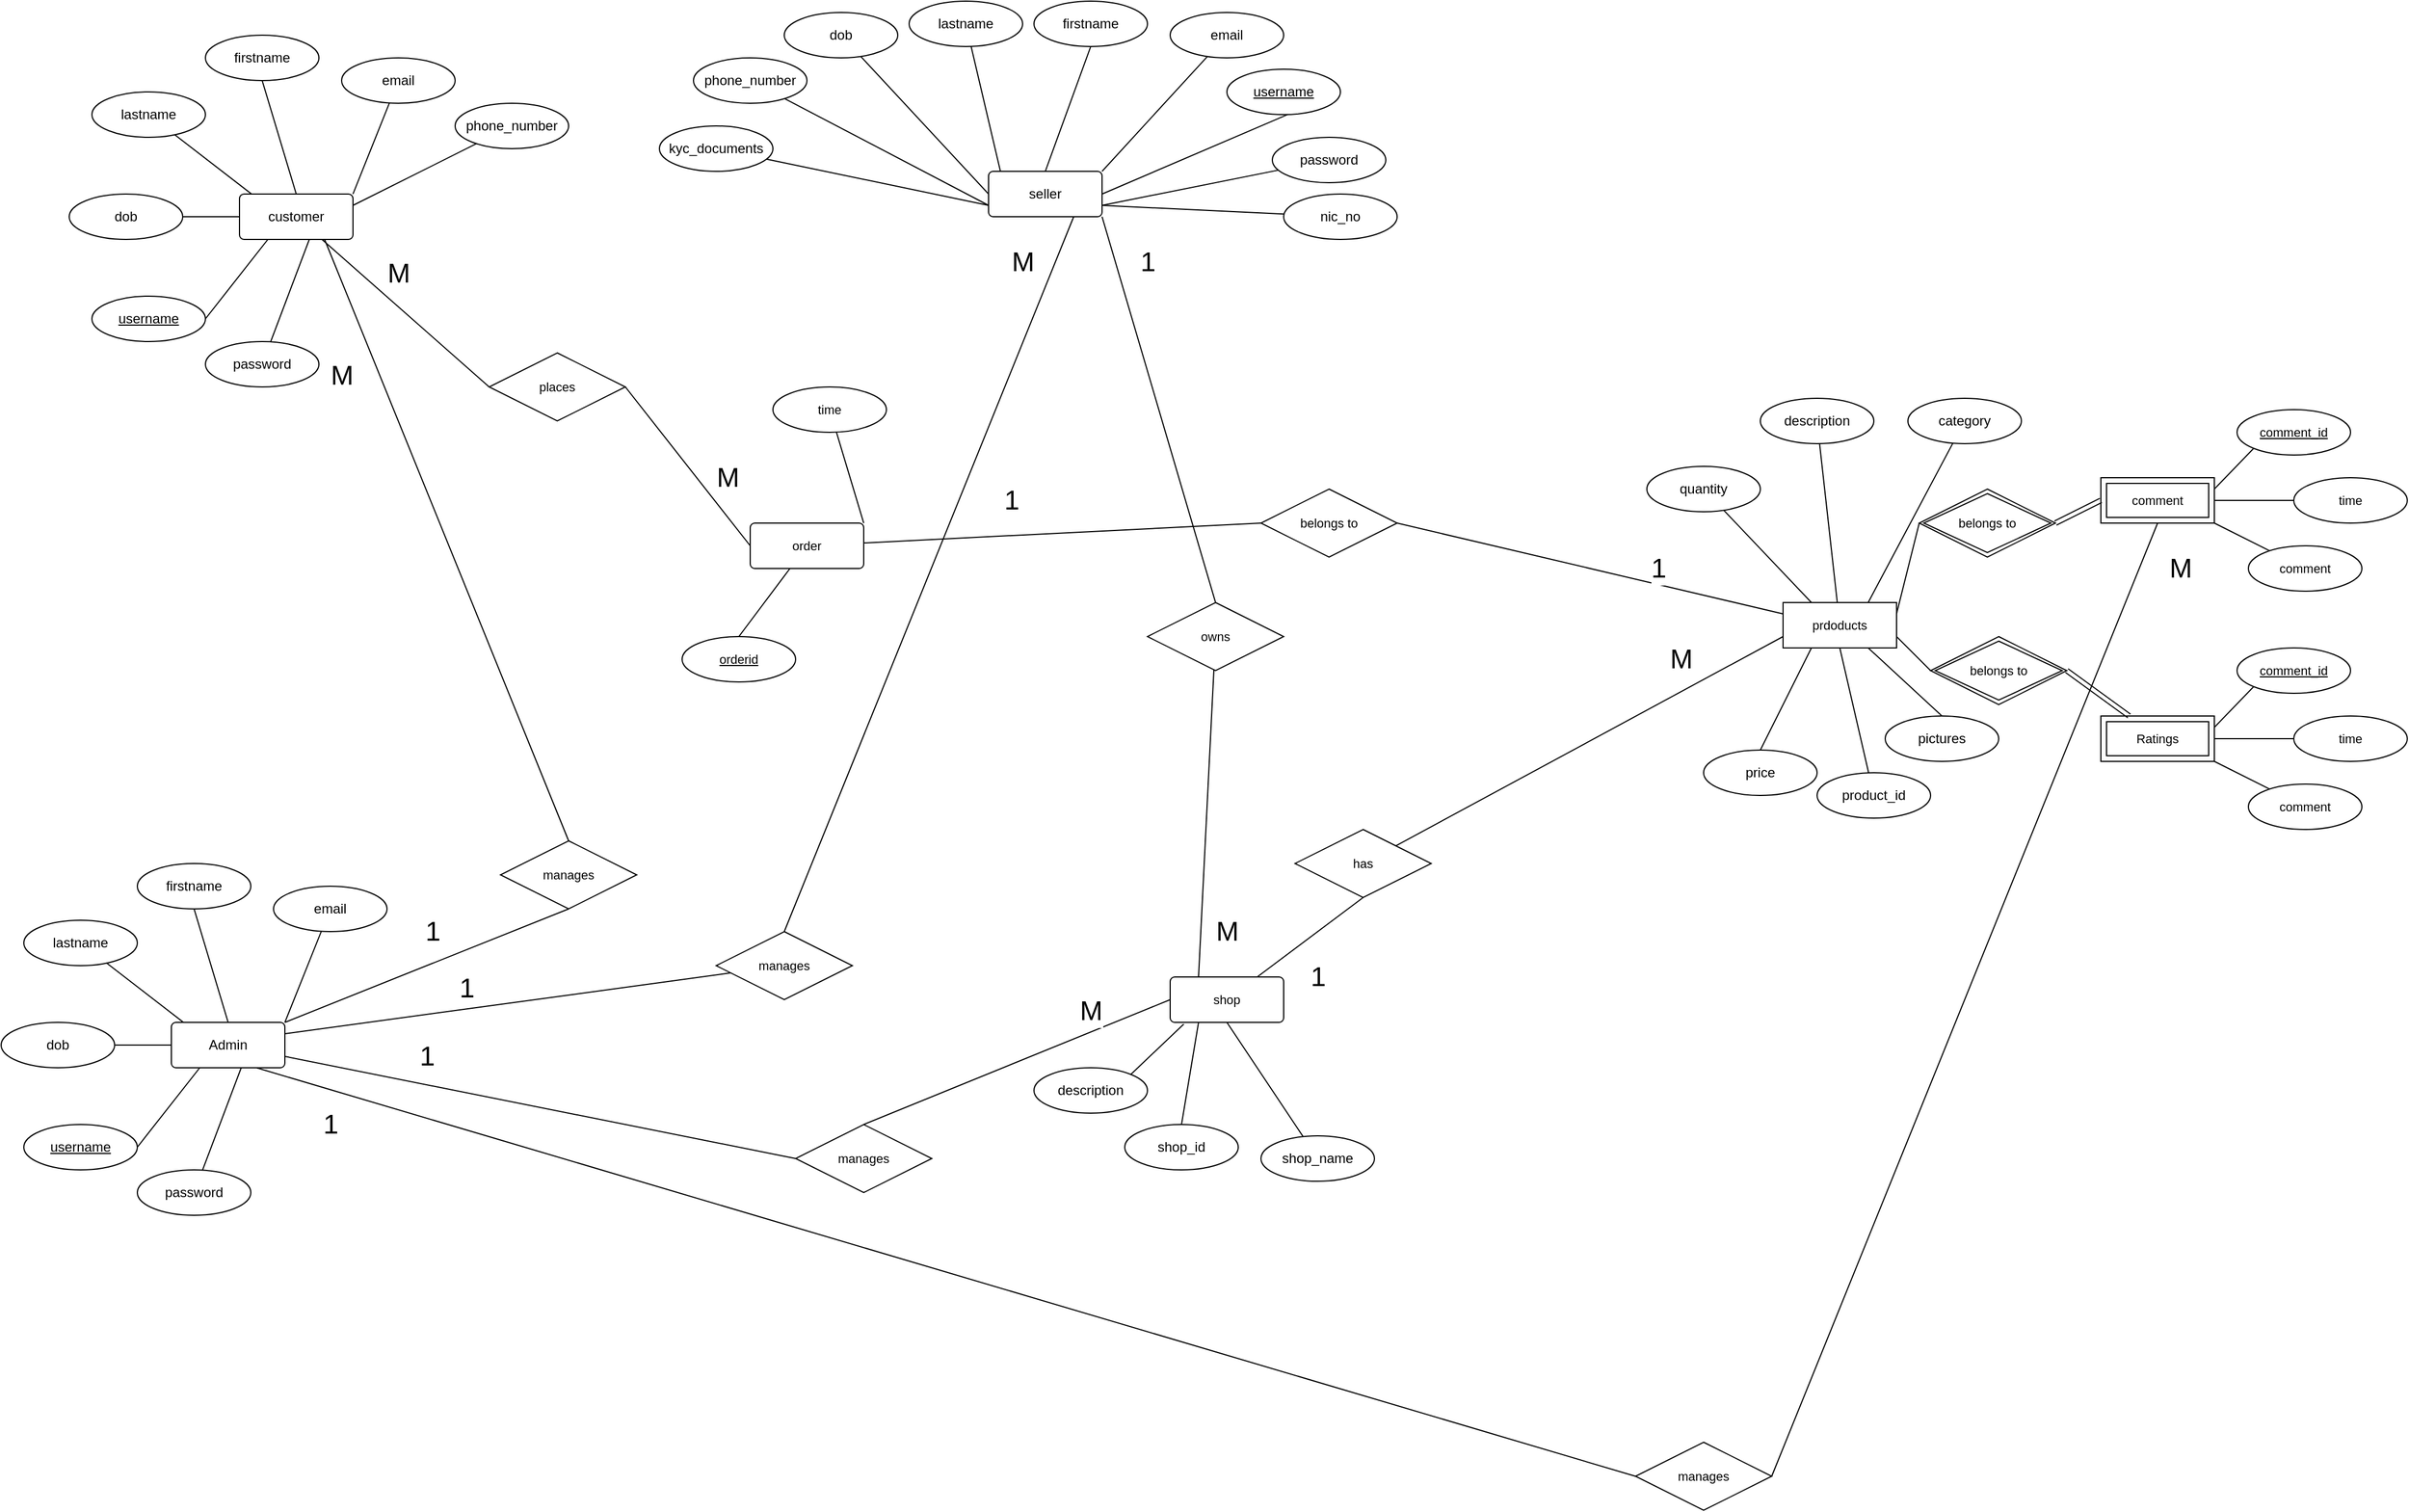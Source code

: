 <mxfile version="24.7.17">
  <diagram name="Page-1" id="kkZ14lZSH7HQeO2CCYc2">
    <mxGraphModel dx="3513" dy="696" grid="1" gridSize="10" guides="1" tooltips="1" connect="1" arrows="1" fold="1" page="1" pageScale="1" pageWidth="1100" pageHeight="1700" math="0" shadow="0">
      <root>
        <mxCell id="0" />
        <mxCell id="1" parent="0" />
        <mxCell id="PHmczNSX_vxZIr9F6eTb-33" style="edgeStyle=none;shape=connector;rounded=0;orthogonalLoop=1;jettySize=auto;html=1;entryX=0;entryY=0.5;entryDx=0;entryDy=0;strokeColor=default;align=center;verticalAlign=middle;fontFamily=Helvetica;fontSize=11;fontColor=default;labelBackgroundColor=default;endArrow=none;endFill=0;" parent="1" source="5tyU-42MYaczOo1rcNrx-1" target="PHmczNSX_vxZIr9F6eTb-32" edge="1">
          <mxGeometry relative="1" as="geometry" />
        </mxCell>
        <mxCell id="PHmczNSX_vxZIr9F6eTb-51" style="edgeStyle=none;shape=connector;rounded=0;orthogonalLoop=1;jettySize=auto;html=1;exitX=0.75;exitY=1;exitDx=0;exitDy=0;entryX=0.5;entryY=0;entryDx=0;entryDy=0;strokeColor=default;align=center;verticalAlign=middle;fontFamily=Helvetica;fontSize=11;fontColor=default;labelBackgroundColor=default;endArrow=none;endFill=0;" parent="1" source="5tyU-42MYaczOo1rcNrx-1" target="PHmczNSX_vxZIr9F6eTb-43" edge="1">
          <mxGeometry relative="1" as="geometry" />
        </mxCell>
        <mxCell id="5tyU-42MYaczOo1rcNrx-1" value="customer" style="rounded=1;arcSize=10;whiteSpace=wrap;html=1;align=center;" parent="1" vertex="1">
          <mxGeometry x="-1320" y="280" width="100" height="40" as="geometry" />
        </mxCell>
        <mxCell id="5tyU-42MYaczOo1rcNrx-17" style="rounded=0;orthogonalLoop=1;jettySize=auto;html=1;exitX=0.5;exitY=1;exitDx=0;exitDy=0;entryX=0.5;entryY=0;entryDx=0;entryDy=0;startArrow=none;startFill=0;endArrow=none;endFill=0;" parent="1" source="5tyU-42MYaczOo1rcNrx-9" target="5tyU-42MYaczOo1rcNrx-1" edge="1">
          <mxGeometry relative="1" as="geometry" />
        </mxCell>
        <mxCell id="5tyU-42MYaczOo1rcNrx-9" value="firstname" style="ellipse;whiteSpace=wrap;html=1;align=center;" parent="1" vertex="1">
          <mxGeometry x="-1350" y="140" width="100" height="40" as="geometry" />
        </mxCell>
        <mxCell id="5tyU-42MYaczOo1rcNrx-10" value="lastname" style="ellipse;whiteSpace=wrap;html=1;align=center;" parent="1" vertex="1">
          <mxGeometry x="-1450" y="190" width="100" height="40" as="geometry" />
        </mxCell>
        <mxCell id="5tyU-42MYaczOo1rcNrx-21" style="rounded=0;orthogonalLoop=1;jettySize=auto;html=1;exitX=1;exitY=0.5;exitDx=0;exitDy=0;entryX=0.25;entryY=1;entryDx=0;entryDy=0;endArrow=none;endFill=0;" parent="1" source="5tyU-42MYaczOo1rcNrx-11" target="5tyU-42MYaczOo1rcNrx-1" edge="1">
          <mxGeometry relative="1" as="geometry" />
        </mxCell>
        <mxCell id="5tyU-42MYaczOo1rcNrx-11" value="username" style="ellipse;whiteSpace=wrap;html=1;align=center;fontStyle=4;" parent="1" vertex="1">
          <mxGeometry x="-1450" y="370" width="100" height="40" as="geometry" />
        </mxCell>
        <mxCell id="5tyU-42MYaczOo1rcNrx-20" style="rounded=0;orthogonalLoop=1;jettySize=auto;html=1;entryX=0;entryY=0.5;entryDx=0;entryDy=0;endArrow=none;endFill=0;" parent="1" source="5tyU-42MYaczOo1rcNrx-12" target="5tyU-42MYaczOo1rcNrx-1" edge="1">
          <mxGeometry relative="1" as="geometry" />
        </mxCell>
        <mxCell id="5tyU-42MYaczOo1rcNrx-12" value="dob" style="ellipse;whiteSpace=wrap;html=1;align=center;" parent="1" vertex="1">
          <mxGeometry x="-1470" y="280" width="100" height="40" as="geometry" />
        </mxCell>
        <mxCell id="5tyU-42MYaczOo1rcNrx-18" style="rounded=0;orthogonalLoop=1;jettySize=auto;html=1;entryX=1;entryY=0;entryDx=0;entryDy=0;endArrow=none;endFill=0;" parent="1" source="5tyU-42MYaczOo1rcNrx-13" target="5tyU-42MYaczOo1rcNrx-1" edge="1">
          <mxGeometry relative="1" as="geometry" />
        </mxCell>
        <mxCell id="5tyU-42MYaczOo1rcNrx-13" value="email" style="ellipse;whiteSpace=wrap;html=1;align=center;" parent="1" vertex="1">
          <mxGeometry x="-1230" y="160" width="100" height="40" as="geometry" />
        </mxCell>
        <mxCell id="5tyU-42MYaczOo1rcNrx-14" value="password" style="ellipse;whiteSpace=wrap;html=1;align=center;" parent="1" vertex="1">
          <mxGeometry x="-1350" y="410" width="100" height="40" as="geometry" />
        </mxCell>
        <mxCell id="5tyU-42MYaczOo1rcNrx-19" style="rounded=0;orthogonalLoop=1;jettySize=auto;html=1;entryX=0.104;entryY=-0.005;entryDx=0;entryDy=0;entryPerimeter=0;endArrow=none;endFill=0;" parent="1" source="5tyU-42MYaczOo1rcNrx-10" target="5tyU-42MYaczOo1rcNrx-1" edge="1">
          <mxGeometry relative="1" as="geometry" />
        </mxCell>
        <mxCell id="5tyU-42MYaczOo1rcNrx-22" style="rounded=0;orthogonalLoop=1;jettySize=auto;html=1;entryX=0.616;entryY=0.995;entryDx=0;entryDy=0;entryPerimeter=0;endArrow=none;endFill=0;" parent="1" source="5tyU-42MYaczOo1rcNrx-14" target="5tyU-42MYaczOo1rcNrx-1" edge="1">
          <mxGeometry relative="1" as="geometry" />
        </mxCell>
        <mxCell id="PHmczNSX_vxZIr9F6eTb-25" style="edgeStyle=none;shape=connector;rounded=0;orthogonalLoop=1;jettySize=auto;html=1;strokeColor=default;align=center;verticalAlign=middle;fontFamily=Helvetica;fontSize=11;fontColor=default;labelBackgroundColor=default;endArrow=none;endFill=0;exitX=1;exitY=1;exitDx=0;exitDy=0;entryX=0.5;entryY=0;entryDx=0;entryDy=0;" parent="1" source="5tyU-42MYaczOo1rcNrx-23" target="PHmczNSX_vxZIr9F6eTb-27" edge="1">
          <mxGeometry relative="1" as="geometry">
            <mxPoint x="-700" y="640" as="targetPoint" />
          </mxGeometry>
        </mxCell>
        <mxCell id="5tyU-42MYaczOo1rcNrx-23" value="seller" style="rounded=1;arcSize=10;whiteSpace=wrap;html=1;align=center;" parent="1" vertex="1">
          <mxGeometry x="-660" y="260" width="100" height="40" as="geometry" />
        </mxCell>
        <mxCell id="5tyU-42MYaczOo1rcNrx-24" style="rounded=0;orthogonalLoop=1;jettySize=auto;html=1;exitX=0.5;exitY=1;exitDx=0;exitDy=0;entryX=0.5;entryY=0;entryDx=0;entryDy=0;startArrow=none;startFill=0;endArrow=none;endFill=0;" parent="1" source="5tyU-42MYaczOo1rcNrx-25" target="5tyU-42MYaczOo1rcNrx-23" edge="1">
          <mxGeometry relative="1" as="geometry" />
        </mxCell>
        <mxCell id="5tyU-42MYaczOo1rcNrx-25" value="firstname" style="ellipse;whiteSpace=wrap;html=1;align=center;" parent="1" vertex="1">
          <mxGeometry x="-620" y="110" width="100" height="40" as="geometry" />
        </mxCell>
        <mxCell id="5tyU-42MYaczOo1rcNrx-26" value="lastname" style="ellipse;whiteSpace=wrap;html=1;align=center;" parent="1" vertex="1">
          <mxGeometry x="-730" y="110" width="100" height="40" as="geometry" />
        </mxCell>
        <mxCell id="5tyU-42MYaczOo1rcNrx-27" style="rounded=0;orthogonalLoop=1;jettySize=auto;html=1;exitX=1;exitY=0.5;exitDx=0;exitDy=0;entryX=1;entryY=0.5;entryDx=0;entryDy=0;endArrow=none;endFill=0;" parent="1" source="5tyU-42MYaczOo1rcNrx-28" target="5tyU-42MYaczOo1rcNrx-23" edge="1">
          <mxGeometry relative="1" as="geometry" />
        </mxCell>
        <mxCell id="5tyU-42MYaczOo1rcNrx-28" value="username" style="ellipse;whiteSpace=wrap;html=1;align=center;fontStyle=4;" parent="1" vertex="1">
          <mxGeometry x="-450" y="170" width="100" height="40" as="geometry" />
        </mxCell>
        <mxCell id="5tyU-42MYaczOo1rcNrx-29" style="rounded=0;orthogonalLoop=1;jettySize=auto;html=1;entryX=0;entryY=0.5;entryDx=0;entryDy=0;endArrow=none;endFill=0;" parent="1" source="5tyU-42MYaczOo1rcNrx-30" target="5tyU-42MYaczOo1rcNrx-23" edge="1">
          <mxGeometry relative="1" as="geometry" />
        </mxCell>
        <mxCell id="5tyU-42MYaczOo1rcNrx-30" value="dob" style="ellipse;whiteSpace=wrap;html=1;align=center;" parent="1" vertex="1">
          <mxGeometry x="-840" y="120" width="100" height="40" as="geometry" />
        </mxCell>
        <mxCell id="5tyU-42MYaczOo1rcNrx-31" style="rounded=0;orthogonalLoop=1;jettySize=auto;html=1;entryX=1;entryY=0;entryDx=0;entryDy=0;endArrow=none;endFill=0;" parent="1" source="5tyU-42MYaczOo1rcNrx-32" target="5tyU-42MYaczOo1rcNrx-23" edge="1">
          <mxGeometry relative="1" as="geometry" />
        </mxCell>
        <mxCell id="5tyU-42MYaczOo1rcNrx-32" value="email" style="ellipse;whiteSpace=wrap;html=1;align=center;" parent="1" vertex="1">
          <mxGeometry x="-500" y="120" width="100" height="40" as="geometry" />
        </mxCell>
        <mxCell id="5tyU-42MYaczOo1rcNrx-33" value="password" style="ellipse;whiteSpace=wrap;html=1;align=center;" parent="1" vertex="1">
          <mxGeometry x="-410" y="230" width="100" height="40" as="geometry" />
        </mxCell>
        <mxCell id="5tyU-42MYaczOo1rcNrx-34" style="rounded=0;orthogonalLoop=1;jettySize=auto;html=1;entryX=0.104;entryY=-0.005;entryDx=0;entryDy=0;entryPerimeter=0;endArrow=none;endFill=0;" parent="1" source="5tyU-42MYaczOo1rcNrx-26" target="5tyU-42MYaczOo1rcNrx-23" edge="1">
          <mxGeometry relative="1" as="geometry" />
        </mxCell>
        <mxCell id="5tyU-42MYaczOo1rcNrx-35" style="rounded=0;orthogonalLoop=1;jettySize=auto;html=1;entryX=1;entryY=0.75;entryDx=0;entryDy=0;endArrow=none;endFill=0;" parent="1" source="5tyU-42MYaczOo1rcNrx-33" target="5tyU-42MYaczOo1rcNrx-23" edge="1">
          <mxGeometry relative="1" as="geometry" />
        </mxCell>
        <mxCell id="PHmczNSX_vxZIr9F6eTb-47" style="edgeStyle=none;shape=connector;rounded=0;orthogonalLoop=1;jettySize=auto;html=1;entryX=0.5;entryY=1;entryDx=0;entryDy=0;strokeColor=default;align=center;verticalAlign=middle;fontFamily=Helvetica;fontSize=11;fontColor=default;labelBackgroundColor=default;endArrow=none;endFill=0;" parent="1" source="5tyU-42MYaczOo1rcNrx-36" target="PHmczNSX_vxZIr9F6eTb-43" edge="1">
          <mxGeometry relative="1" as="geometry" />
        </mxCell>
        <mxCell id="PHmczNSX_vxZIr9F6eTb-48" style="edgeStyle=none;shape=connector;rounded=0;orthogonalLoop=1;jettySize=auto;html=1;entryX=0;entryY=0.5;entryDx=0;entryDy=0;strokeColor=default;align=center;verticalAlign=middle;fontFamily=Helvetica;fontSize=11;fontColor=default;labelBackgroundColor=default;endArrow=none;endFill=0;" parent="1" source="5tyU-42MYaczOo1rcNrx-36" target="PHmczNSX_vxZIr9F6eTb-45" edge="1">
          <mxGeometry relative="1" as="geometry" />
        </mxCell>
        <mxCell id="PHmczNSX_vxZIr9F6eTb-49" style="edgeStyle=none;shape=connector;rounded=0;orthogonalLoop=1;jettySize=auto;html=1;exitX=1;exitY=0.25;exitDx=0;exitDy=0;strokeColor=default;align=center;verticalAlign=middle;fontFamily=Helvetica;fontSize=11;fontColor=default;labelBackgroundColor=default;endArrow=none;endFill=0;" parent="1" source="5tyU-42MYaczOo1rcNrx-36" target="PHmczNSX_vxZIr9F6eTb-44" edge="1">
          <mxGeometry relative="1" as="geometry" />
        </mxCell>
        <mxCell id="PHmczNSX_vxZIr9F6eTb-50" style="edgeStyle=none;shape=connector;rounded=0;orthogonalLoop=1;jettySize=auto;html=1;exitX=0.75;exitY=1;exitDx=0;exitDy=0;entryX=0;entryY=0.5;entryDx=0;entryDy=0;strokeColor=default;align=center;verticalAlign=middle;fontFamily=Helvetica;fontSize=11;fontColor=default;labelBackgroundColor=default;endArrow=none;endFill=0;" parent="1" source="5tyU-42MYaczOo1rcNrx-36" target="PHmczNSX_vxZIr9F6eTb-46" edge="1">
          <mxGeometry relative="1" as="geometry" />
        </mxCell>
        <mxCell id="5tyU-42MYaczOo1rcNrx-36" value="Admin" style="rounded=1;arcSize=10;whiteSpace=wrap;html=1;align=center;" parent="1" vertex="1">
          <mxGeometry x="-1380" y="1010" width="100" height="40" as="geometry" />
        </mxCell>
        <mxCell id="5tyU-42MYaczOo1rcNrx-37" style="rounded=0;orthogonalLoop=1;jettySize=auto;html=1;exitX=0.5;exitY=1;exitDx=0;exitDy=0;entryX=0.5;entryY=0;entryDx=0;entryDy=0;startArrow=none;startFill=0;endArrow=none;endFill=0;" parent="1" source="5tyU-42MYaczOo1rcNrx-38" target="5tyU-42MYaczOo1rcNrx-36" edge="1">
          <mxGeometry relative="1" as="geometry" />
        </mxCell>
        <mxCell id="5tyU-42MYaczOo1rcNrx-38" value="firstname" style="ellipse;whiteSpace=wrap;html=1;align=center;" parent="1" vertex="1">
          <mxGeometry x="-1410" y="870" width="100" height="40" as="geometry" />
        </mxCell>
        <mxCell id="5tyU-42MYaczOo1rcNrx-39" value="lastname" style="ellipse;whiteSpace=wrap;html=1;align=center;" parent="1" vertex="1">
          <mxGeometry x="-1510" y="920" width="100" height="40" as="geometry" />
        </mxCell>
        <mxCell id="5tyU-42MYaczOo1rcNrx-40" style="rounded=0;orthogonalLoop=1;jettySize=auto;html=1;exitX=1;exitY=0.5;exitDx=0;exitDy=0;entryX=0.25;entryY=1;entryDx=0;entryDy=0;endArrow=none;endFill=0;" parent="1" source="5tyU-42MYaczOo1rcNrx-41" target="5tyU-42MYaczOo1rcNrx-36" edge="1">
          <mxGeometry relative="1" as="geometry" />
        </mxCell>
        <mxCell id="5tyU-42MYaczOo1rcNrx-41" value="username" style="ellipse;whiteSpace=wrap;html=1;align=center;fontStyle=4;" parent="1" vertex="1">
          <mxGeometry x="-1510" y="1100" width="100" height="40" as="geometry" />
        </mxCell>
        <mxCell id="5tyU-42MYaczOo1rcNrx-42" style="rounded=0;orthogonalLoop=1;jettySize=auto;html=1;entryX=0;entryY=0.5;entryDx=0;entryDy=0;endArrow=none;endFill=0;" parent="1" source="5tyU-42MYaczOo1rcNrx-43" target="5tyU-42MYaczOo1rcNrx-36" edge="1">
          <mxGeometry relative="1" as="geometry" />
        </mxCell>
        <mxCell id="5tyU-42MYaczOo1rcNrx-43" value="dob" style="ellipse;whiteSpace=wrap;html=1;align=center;" parent="1" vertex="1">
          <mxGeometry x="-1530" y="1010" width="100" height="40" as="geometry" />
        </mxCell>
        <mxCell id="5tyU-42MYaczOo1rcNrx-44" style="rounded=0;orthogonalLoop=1;jettySize=auto;html=1;entryX=1;entryY=0;entryDx=0;entryDy=0;endArrow=none;endFill=0;" parent="1" source="5tyU-42MYaczOo1rcNrx-45" target="5tyU-42MYaczOo1rcNrx-36" edge="1">
          <mxGeometry relative="1" as="geometry" />
        </mxCell>
        <mxCell id="5tyU-42MYaczOo1rcNrx-45" value="email" style="ellipse;whiteSpace=wrap;html=1;align=center;" parent="1" vertex="1">
          <mxGeometry x="-1290" y="890" width="100" height="40" as="geometry" />
        </mxCell>
        <mxCell id="5tyU-42MYaczOo1rcNrx-46" value="password" style="ellipse;whiteSpace=wrap;html=1;align=center;" parent="1" vertex="1">
          <mxGeometry x="-1410" y="1140" width="100" height="40" as="geometry" />
        </mxCell>
        <mxCell id="5tyU-42MYaczOo1rcNrx-47" style="rounded=0;orthogonalLoop=1;jettySize=auto;html=1;entryX=0.104;entryY=-0.005;entryDx=0;entryDy=0;entryPerimeter=0;endArrow=none;endFill=0;" parent="1" source="5tyU-42MYaczOo1rcNrx-39" target="5tyU-42MYaczOo1rcNrx-36" edge="1">
          <mxGeometry relative="1" as="geometry" />
        </mxCell>
        <mxCell id="5tyU-42MYaczOo1rcNrx-48" style="rounded=0;orthogonalLoop=1;jettySize=auto;html=1;entryX=0.616;entryY=0.995;entryDx=0;entryDy=0;entryPerimeter=0;endArrow=none;endFill=0;" parent="1" source="5tyU-42MYaczOo1rcNrx-46" target="5tyU-42MYaczOo1rcNrx-36" edge="1">
          <mxGeometry relative="1" as="geometry" />
        </mxCell>
        <mxCell id="5tyU-42MYaczOo1rcNrx-64" style="rounded=0;orthogonalLoop=1;jettySize=auto;html=1;entryX=1;entryY=0.75;entryDx=0;entryDy=0;endArrow=none;endFill=0;" parent="1" source="5tyU-42MYaczOo1rcNrx-62" target="5tyU-42MYaczOo1rcNrx-23" edge="1">
          <mxGeometry relative="1" as="geometry" />
        </mxCell>
        <mxCell id="5tyU-42MYaczOo1rcNrx-62" value="nic_no" style="ellipse;whiteSpace=wrap;html=1;align=center;" parent="1" vertex="1">
          <mxGeometry x="-400" y="280" width="100" height="40" as="geometry" />
        </mxCell>
        <mxCell id="5tyU-42MYaczOo1rcNrx-65" style="rounded=0;orthogonalLoop=1;jettySize=auto;html=1;endArrow=none;endFill=0;entryX=0;entryY=0.75;entryDx=0;entryDy=0;" parent="1" source="5tyU-42MYaczOo1rcNrx-63" target="5tyU-42MYaczOo1rcNrx-23" edge="1">
          <mxGeometry relative="1" as="geometry">
            <mxPoint x="-670" y="300" as="targetPoint" />
          </mxGeometry>
        </mxCell>
        <mxCell id="5tyU-42MYaczOo1rcNrx-63" value="kyc_documents" style="ellipse;whiteSpace=wrap;html=1;align=center;" parent="1" vertex="1">
          <mxGeometry x="-950" y="220" width="100" height="40" as="geometry" />
        </mxCell>
        <mxCell id="5tyU-42MYaczOo1rcNrx-67" style="edgeStyle=none;shape=connector;rounded=0;orthogonalLoop=1;jettySize=auto;html=1;entryX=1;entryY=0.25;entryDx=0;entryDy=0;strokeColor=default;align=center;verticalAlign=middle;fontFamily=Helvetica;fontSize=11;fontColor=default;labelBackgroundColor=default;endArrow=none;endFill=0;" parent="1" source="5tyU-42MYaczOo1rcNrx-66" target="5tyU-42MYaczOo1rcNrx-1" edge="1">
          <mxGeometry relative="1" as="geometry" />
        </mxCell>
        <mxCell id="5tyU-42MYaczOo1rcNrx-66" value="phone_number" style="ellipse;whiteSpace=wrap;html=1;align=center;" parent="1" vertex="1">
          <mxGeometry x="-1130" y="200" width="100" height="40" as="geometry" />
        </mxCell>
        <mxCell id="5tyU-42MYaczOo1rcNrx-68" value="phone_number" style="ellipse;whiteSpace=wrap;html=1;align=center;" parent="1" vertex="1">
          <mxGeometry x="-920" y="160" width="100" height="40" as="geometry" />
        </mxCell>
        <mxCell id="5tyU-42MYaczOo1rcNrx-69" style="edgeStyle=none;shape=connector;rounded=0;orthogonalLoop=1;jettySize=auto;html=1;entryX=0;entryY=0.75;entryDx=0;entryDy=0;strokeColor=default;align=center;verticalAlign=middle;fontFamily=Helvetica;fontSize=11;fontColor=default;labelBackgroundColor=default;endArrow=none;endFill=0;" parent="1" source="5tyU-42MYaczOo1rcNrx-68" target="5tyU-42MYaczOo1rcNrx-23" edge="1">
          <mxGeometry relative="1" as="geometry" />
        </mxCell>
        <mxCell id="5tyU-42MYaczOo1rcNrx-76" style="edgeStyle=none;shape=connector;rounded=0;orthogonalLoop=1;jettySize=auto;html=1;exitX=0;exitY=1;exitDx=0;exitDy=0;entryX=1;entryY=0.25;entryDx=0;entryDy=0;strokeColor=default;align=center;verticalAlign=middle;fontFamily=Helvetica;fontSize=11;fontColor=default;labelBackgroundColor=default;endArrow=none;endFill=0;" parent="1" source="5tyU-42MYaczOo1rcNrx-70" target="5tyU-42MYaczOo1rcNrx-73" edge="1">
          <mxGeometry relative="1" as="geometry" />
        </mxCell>
        <mxCell id="5tyU-42MYaczOo1rcNrx-70" value="comment_id" style="ellipse;whiteSpace=wrap;html=1;align=center;fontStyle=4;fontFamily=Helvetica;fontSize=11;fontColor=default;labelBackgroundColor=default;" parent="1" vertex="1">
          <mxGeometry x="440" y="470" width="100" height="40" as="geometry" />
        </mxCell>
        <mxCell id="5tyU-42MYaczOo1rcNrx-71" value="time" style="ellipse;whiteSpace=wrap;html=1;align=center;fontFamily=Helvetica;fontSize=11;fontColor=default;labelBackgroundColor=default;" parent="1" vertex="1">
          <mxGeometry x="490" y="530" width="100" height="40" as="geometry" />
        </mxCell>
        <mxCell id="5tyU-42MYaczOo1rcNrx-75" style="edgeStyle=none;shape=connector;rounded=0;orthogonalLoop=1;jettySize=auto;html=1;entryX=1;entryY=1;entryDx=0;entryDy=0;strokeColor=default;align=center;verticalAlign=middle;fontFamily=Helvetica;fontSize=11;fontColor=default;labelBackgroundColor=default;endArrow=none;endFill=0;" parent="1" source="5tyU-42MYaczOo1rcNrx-72" target="5tyU-42MYaczOo1rcNrx-73" edge="1">
          <mxGeometry relative="1" as="geometry" />
        </mxCell>
        <mxCell id="5tyU-42MYaczOo1rcNrx-72" value="comment" style="ellipse;whiteSpace=wrap;html=1;align=center;fontFamily=Helvetica;fontSize=11;fontColor=default;labelBackgroundColor=default;" parent="1" vertex="1">
          <mxGeometry x="450" y="590" width="100" height="40" as="geometry" />
        </mxCell>
        <mxCell id="5tyU-42MYaczOo1rcNrx-74" style="edgeStyle=none;shape=connector;rounded=0;orthogonalLoop=1;jettySize=auto;html=1;strokeColor=default;align=center;verticalAlign=middle;fontFamily=Helvetica;fontSize=11;fontColor=default;labelBackgroundColor=default;endArrow=none;endFill=0;" parent="1" source="5tyU-42MYaczOo1rcNrx-73" target="5tyU-42MYaczOo1rcNrx-71" edge="1">
          <mxGeometry relative="1" as="geometry" />
        </mxCell>
        <mxCell id="5tyU-42MYaczOo1rcNrx-73" value="comment" style="shape=ext;margin=3;double=1;whiteSpace=wrap;html=1;align=center;fontFamily=Helvetica;fontSize=11;fontColor=default;labelBackgroundColor=default;" parent="1" vertex="1">
          <mxGeometry x="320" y="530" width="100" height="40" as="geometry" />
        </mxCell>
        <mxCell id="5tyU-42MYaczOo1rcNrx-77" style="edgeStyle=none;shape=connector;rounded=0;orthogonalLoop=1;jettySize=auto;html=1;exitX=0;exitY=1;exitDx=0;exitDy=0;entryX=1;entryY=0.25;entryDx=0;entryDy=0;strokeColor=default;align=center;verticalAlign=middle;fontFamily=Helvetica;fontSize=11;fontColor=default;labelBackgroundColor=default;endArrow=none;endFill=0;" parent="1" source="5tyU-42MYaczOo1rcNrx-78" target="5tyU-42MYaczOo1rcNrx-83" edge="1">
          <mxGeometry relative="1" as="geometry" />
        </mxCell>
        <mxCell id="5tyU-42MYaczOo1rcNrx-78" value="comment_id" style="ellipse;whiteSpace=wrap;html=1;align=center;fontStyle=4;fontFamily=Helvetica;fontSize=11;fontColor=default;labelBackgroundColor=default;" parent="1" vertex="1">
          <mxGeometry x="440" y="680" width="100" height="40" as="geometry" />
        </mxCell>
        <mxCell id="5tyU-42MYaczOo1rcNrx-79" value="time" style="ellipse;whiteSpace=wrap;html=1;align=center;fontFamily=Helvetica;fontSize=11;fontColor=default;labelBackgroundColor=default;" parent="1" vertex="1">
          <mxGeometry x="490" y="740" width="100" height="40" as="geometry" />
        </mxCell>
        <mxCell id="5tyU-42MYaczOo1rcNrx-80" style="edgeStyle=none;shape=connector;rounded=0;orthogonalLoop=1;jettySize=auto;html=1;entryX=1;entryY=1;entryDx=0;entryDy=0;strokeColor=default;align=center;verticalAlign=middle;fontFamily=Helvetica;fontSize=11;fontColor=default;labelBackgroundColor=default;endArrow=none;endFill=0;" parent="1" source="5tyU-42MYaczOo1rcNrx-81" target="5tyU-42MYaczOo1rcNrx-83" edge="1">
          <mxGeometry relative="1" as="geometry" />
        </mxCell>
        <mxCell id="5tyU-42MYaczOo1rcNrx-81" value="comment" style="ellipse;whiteSpace=wrap;html=1;align=center;fontFamily=Helvetica;fontSize=11;fontColor=default;labelBackgroundColor=default;" parent="1" vertex="1">
          <mxGeometry x="450" y="800" width="100" height="40" as="geometry" />
        </mxCell>
        <mxCell id="5tyU-42MYaczOo1rcNrx-82" style="edgeStyle=none;shape=connector;rounded=0;orthogonalLoop=1;jettySize=auto;html=1;strokeColor=default;align=center;verticalAlign=middle;fontFamily=Helvetica;fontSize=11;fontColor=default;labelBackgroundColor=default;endArrow=none;endFill=0;" parent="1" source="5tyU-42MYaczOo1rcNrx-83" target="5tyU-42MYaczOo1rcNrx-79" edge="1">
          <mxGeometry relative="1" as="geometry" />
        </mxCell>
        <mxCell id="5tyU-42MYaczOo1rcNrx-83" value="Ratings" style="shape=ext;margin=3;double=1;whiteSpace=wrap;html=1;align=center;fontFamily=Helvetica;fontSize=11;fontColor=default;labelBackgroundColor=default;" parent="1" vertex="1">
          <mxGeometry x="320" y="740" width="100" height="40" as="geometry" />
        </mxCell>
        <mxCell id="5tyU-42MYaczOo1rcNrx-87" style="edgeStyle=none;shape=connector;rounded=0;orthogonalLoop=1;jettySize=auto;html=1;exitX=1;exitY=0.75;exitDx=0;exitDy=0;entryX=0;entryY=0.5;entryDx=0;entryDy=0;strokeColor=default;align=center;verticalAlign=middle;fontFamily=Helvetica;fontSize=11;fontColor=default;labelBackgroundColor=default;endArrow=none;endFill=0;" parent="1" source="5tyU-42MYaczOo1rcNrx-84" target="5tyU-42MYaczOo1rcNrx-86" edge="1">
          <mxGeometry relative="1" as="geometry" />
        </mxCell>
        <mxCell id="5tyU-42MYaczOo1rcNrx-88" style="edgeStyle=none;shape=connector;rounded=0;orthogonalLoop=1;jettySize=auto;html=1;exitX=1;exitY=0.25;exitDx=0;exitDy=0;entryX=0;entryY=0.5;entryDx=0;entryDy=0;strokeColor=default;align=center;verticalAlign=middle;fontFamily=Helvetica;fontSize=11;fontColor=default;labelBackgroundColor=default;endArrow=none;endFill=0;" parent="1" source="5tyU-42MYaczOo1rcNrx-84" target="5tyU-42MYaczOo1rcNrx-85" edge="1">
          <mxGeometry relative="1" as="geometry" />
        </mxCell>
        <mxCell id="5tyU-42MYaczOo1rcNrx-84" value="prdoducts" style="whiteSpace=wrap;html=1;align=center;fontFamily=Helvetica;fontSize=11;fontColor=default;labelBackgroundColor=default;" parent="1" vertex="1">
          <mxGeometry x="40" y="640" width="100" height="40" as="geometry" />
        </mxCell>
        <mxCell id="5tyU-42MYaczOo1rcNrx-89" style="edgeStyle=none;shape=link;rounded=0;orthogonalLoop=1;jettySize=auto;html=1;exitX=1;exitY=0.5;exitDx=0;exitDy=0;entryX=0;entryY=0.5;entryDx=0;entryDy=0;strokeColor=default;align=center;verticalAlign=middle;fontFamily=Helvetica;fontSize=11;fontColor=default;labelBackgroundColor=default;endArrow=none;endFill=0;" parent="1" source="5tyU-42MYaczOo1rcNrx-85" target="5tyU-42MYaczOo1rcNrx-73" edge="1">
          <mxGeometry relative="1" as="geometry" />
        </mxCell>
        <mxCell id="5tyU-42MYaczOo1rcNrx-85" value="belongs to" style="shape=rhombus;double=1;perimeter=rhombusPerimeter;whiteSpace=wrap;html=1;align=center;fontFamily=Helvetica;fontSize=11;fontColor=default;labelBackgroundColor=default;" parent="1" vertex="1">
          <mxGeometry x="160" y="540" width="120" height="60" as="geometry" />
        </mxCell>
        <mxCell id="5tyU-42MYaczOo1rcNrx-90" style="edgeStyle=none;shape=link;rounded=0;orthogonalLoop=1;jettySize=auto;html=1;exitX=1;exitY=0.5;exitDx=0;exitDy=0;entryX=0.25;entryY=0;entryDx=0;entryDy=0;strokeColor=default;align=center;verticalAlign=middle;fontFamily=Helvetica;fontSize=11;fontColor=default;labelBackgroundColor=default;endArrow=none;endFill=0;" parent="1" source="5tyU-42MYaczOo1rcNrx-86" target="5tyU-42MYaczOo1rcNrx-83" edge="1">
          <mxGeometry relative="1" as="geometry" />
        </mxCell>
        <mxCell id="5tyU-42MYaczOo1rcNrx-86" value="belongs to" style="shape=rhombus;double=1;perimeter=rhombusPerimeter;whiteSpace=wrap;html=1;align=center;fontFamily=Helvetica;fontSize=11;fontColor=default;labelBackgroundColor=default;" parent="1" vertex="1">
          <mxGeometry x="170" y="670" width="120" height="60" as="geometry" />
        </mxCell>
        <mxCell id="PHmczNSX_vxZIr9F6eTb-8" style="rounded=0;orthogonalLoop=1;jettySize=auto;html=1;entryX=0.25;entryY=0;entryDx=0;entryDy=0;endArrow=none;endFill=0;" parent="1" source="PHmczNSX_vxZIr9F6eTb-1" target="5tyU-42MYaczOo1rcNrx-84" edge="1">
          <mxGeometry relative="1" as="geometry" />
        </mxCell>
        <mxCell id="PHmczNSX_vxZIr9F6eTb-1" value="quantity" style="ellipse;whiteSpace=wrap;html=1;align=center;" parent="1" vertex="1">
          <mxGeometry x="-80" y="520" width="100" height="40" as="geometry" />
        </mxCell>
        <mxCell id="PHmczNSX_vxZIr9F6eTb-9" style="edgeStyle=none;shape=connector;rounded=0;orthogonalLoop=1;jettySize=auto;html=1;strokeColor=default;align=center;verticalAlign=middle;fontFamily=Helvetica;fontSize=11;fontColor=default;labelBackgroundColor=default;endArrow=none;endFill=0;" parent="1" source="PHmczNSX_vxZIr9F6eTb-2" target="5tyU-42MYaczOo1rcNrx-84" edge="1">
          <mxGeometry relative="1" as="geometry" />
        </mxCell>
        <mxCell id="PHmczNSX_vxZIr9F6eTb-2" value="description" style="ellipse;whiteSpace=wrap;html=1;align=center;" parent="1" vertex="1">
          <mxGeometry x="20" y="460" width="100" height="40" as="geometry" />
        </mxCell>
        <mxCell id="PHmczNSX_vxZIr9F6eTb-12" style="edgeStyle=none;shape=connector;rounded=0;orthogonalLoop=1;jettySize=auto;html=1;exitX=0.5;exitY=0;exitDx=0;exitDy=0;entryX=0.25;entryY=1;entryDx=0;entryDy=0;strokeColor=default;align=center;verticalAlign=middle;fontFamily=Helvetica;fontSize=11;fontColor=default;labelBackgroundColor=default;endArrow=none;endFill=0;" parent="1" source="PHmczNSX_vxZIr9F6eTb-3" target="5tyU-42MYaczOo1rcNrx-84" edge="1">
          <mxGeometry relative="1" as="geometry" />
        </mxCell>
        <mxCell id="PHmczNSX_vxZIr9F6eTb-3" value="price" style="ellipse;whiteSpace=wrap;html=1;align=center;" parent="1" vertex="1">
          <mxGeometry x="-30" y="770" width="100" height="40" as="geometry" />
        </mxCell>
        <mxCell id="PHmczNSX_vxZIr9F6eTb-11" style="edgeStyle=none;shape=connector;rounded=0;orthogonalLoop=1;jettySize=auto;html=1;entryX=0.5;entryY=1;entryDx=0;entryDy=0;strokeColor=default;align=center;verticalAlign=middle;fontFamily=Helvetica;fontSize=11;fontColor=default;labelBackgroundColor=default;endArrow=none;endFill=0;" parent="1" source="PHmczNSX_vxZIr9F6eTb-4" target="5tyU-42MYaczOo1rcNrx-84" edge="1">
          <mxGeometry relative="1" as="geometry" />
        </mxCell>
        <mxCell id="PHmczNSX_vxZIr9F6eTb-4" value="product_id" style="ellipse;whiteSpace=wrap;html=1;align=center;" parent="1" vertex="1">
          <mxGeometry x="70" y="790" width="100" height="40" as="geometry" />
        </mxCell>
        <mxCell id="PHmczNSX_vxZIr9F6eTb-10" style="edgeStyle=none;shape=connector;rounded=0;orthogonalLoop=1;jettySize=auto;html=1;exitX=0.5;exitY=0;exitDx=0;exitDy=0;entryX=0.75;entryY=1;entryDx=0;entryDy=0;strokeColor=default;align=center;verticalAlign=middle;fontFamily=Helvetica;fontSize=11;fontColor=default;labelBackgroundColor=default;endArrow=none;endFill=0;" parent="1" source="PHmczNSX_vxZIr9F6eTb-5" target="5tyU-42MYaczOo1rcNrx-84" edge="1">
          <mxGeometry relative="1" as="geometry" />
        </mxCell>
        <mxCell id="PHmczNSX_vxZIr9F6eTb-5" value="pictures" style="ellipse;whiteSpace=wrap;html=1;align=center;" parent="1" vertex="1">
          <mxGeometry x="130" y="740" width="100" height="40" as="geometry" />
        </mxCell>
        <mxCell id="PHmczNSX_vxZIr9F6eTb-14" style="edgeStyle=none;shape=connector;rounded=0;orthogonalLoop=1;jettySize=auto;html=1;entryX=0.75;entryY=0;entryDx=0;entryDy=0;strokeColor=default;align=center;verticalAlign=middle;fontFamily=Helvetica;fontSize=11;fontColor=default;labelBackgroundColor=default;endArrow=none;endFill=0;" parent="1" source="PHmczNSX_vxZIr9F6eTb-13" target="5tyU-42MYaczOo1rcNrx-84" edge="1">
          <mxGeometry relative="1" as="geometry" />
        </mxCell>
        <mxCell id="PHmczNSX_vxZIr9F6eTb-13" value="category" style="ellipse;whiteSpace=wrap;html=1;align=center;" parent="1" vertex="1">
          <mxGeometry x="150" y="460" width="100" height="40" as="geometry" />
        </mxCell>
        <mxCell id="PHmczNSX_vxZIr9F6eTb-24" style="edgeStyle=none;shape=connector;rounded=0;orthogonalLoop=1;jettySize=auto;html=1;entryX=0.5;entryY=1;entryDx=0;entryDy=0;strokeColor=default;align=center;verticalAlign=middle;fontFamily=Helvetica;fontSize=11;fontColor=default;labelBackgroundColor=default;endArrow=none;endFill=0;" parent="1" source="PHmczNSX_vxZIr9F6eTb-15" target="PHmczNSX_vxZIr9F6eTb-22" edge="1">
          <mxGeometry relative="1" as="geometry" />
        </mxCell>
        <mxCell id="PHmczNSX_vxZIr9F6eTb-15" value="shop" style="rounded=1;arcSize=10;whiteSpace=wrap;html=1;align=center;fontFamily=Helvetica;fontSize=11;fontColor=default;labelBackgroundColor=default;" parent="1" vertex="1">
          <mxGeometry x="-500" y="970" width="100" height="40" as="geometry" />
        </mxCell>
        <mxCell id="PHmczNSX_vxZIr9F6eTb-20" style="edgeStyle=none;shape=connector;rounded=0;orthogonalLoop=1;jettySize=auto;html=1;exitX=0.5;exitY=0;exitDx=0;exitDy=0;entryX=0.25;entryY=1;entryDx=0;entryDy=0;strokeColor=default;align=center;verticalAlign=middle;fontFamily=Helvetica;fontSize=11;fontColor=default;labelBackgroundColor=default;endArrow=none;endFill=0;" parent="1" source="PHmczNSX_vxZIr9F6eTb-16" target="PHmczNSX_vxZIr9F6eTb-15" edge="1">
          <mxGeometry relative="1" as="geometry" />
        </mxCell>
        <mxCell id="PHmczNSX_vxZIr9F6eTb-16" value="shop_id" style="ellipse;whiteSpace=wrap;html=1;align=center;" parent="1" vertex="1">
          <mxGeometry x="-540" y="1100" width="100" height="40" as="geometry" />
        </mxCell>
        <mxCell id="PHmczNSX_vxZIr9F6eTb-21" style="edgeStyle=none;shape=connector;rounded=0;orthogonalLoop=1;jettySize=auto;html=1;entryX=0.5;entryY=1;entryDx=0;entryDy=0;strokeColor=default;align=center;verticalAlign=middle;fontFamily=Helvetica;fontSize=11;fontColor=default;labelBackgroundColor=default;endArrow=none;endFill=0;" parent="1" source="PHmczNSX_vxZIr9F6eTb-17" target="PHmczNSX_vxZIr9F6eTb-15" edge="1">
          <mxGeometry relative="1" as="geometry" />
        </mxCell>
        <mxCell id="PHmczNSX_vxZIr9F6eTb-17" value="shop_name" style="ellipse;whiteSpace=wrap;html=1;align=center;" parent="1" vertex="1">
          <mxGeometry x="-420" y="1110" width="100" height="40" as="geometry" />
        </mxCell>
        <mxCell id="PHmczNSX_vxZIr9F6eTb-18" value="description" style="ellipse;whiteSpace=wrap;html=1;align=center;" parent="1" vertex="1">
          <mxGeometry x="-620" y="1050" width="100" height="40" as="geometry" />
        </mxCell>
        <mxCell id="PHmczNSX_vxZIr9F6eTb-19" style="edgeStyle=none;shape=connector;rounded=0;orthogonalLoop=1;jettySize=auto;html=1;exitX=1;exitY=0;exitDx=0;exitDy=0;entryX=0.12;entryY=1.037;entryDx=0;entryDy=0;entryPerimeter=0;strokeColor=default;align=center;verticalAlign=middle;fontFamily=Helvetica;fontSize=11;fontColor=default;labelBackgroundColor=default;endArrow=none;endFill=0;" parent="1" source="PHmczNSX_vxZIr9F6eTb-18" target="PHmczNSX_vxZIr9F6eTb-15" edge="1">
          <mxGeometry relative="1" as="geometry" />
        </mxCell>
        <mxCell id="PHmczNSX_vxZIr9F6eTb-23" style="edgeStyle=none;shape=connector;rounded=0;orthogonalLoop=1;jettySize=auto;html=1;entryX=0;entryY=0.75;entryDx=0;entryDy=0;strokeColor=default;align=center;verticalAlign=middle;fontFamily=Helvetica;fontSize=11;fontColor=default;labelBackgroundColor=default;endArrow=none;endFill=0;" parent="1" source="PHmczNSX_vxZIr9F6eTb-22" target="5tyU-42MYaczOo1rcNrx-84" edge="1">
          <mxGeometry relative="1" as="geometry" />
        </mxCell>
        <mxCell id="PHmczNSX_vxZIr9F6eTb-22" value="has" style="shape=rhombus;perimeter=rhombusPerimeter;whiteSpace=wrap;html=1;align=center;fontFamily=Helvetica;fontSize=11;fontColor=default;labelBackgroundColor=default;" parent="1" vertex="1">
          <mxGeometry x="-390" y="840" width="120" height="60" as="geometry" />
        </mxCell>
        <mxCell id="PHmczNSX_vxZIr9F6eTb-28" style="edgeStyle=none;shape=connector;rounded=0;orthogonalLoop=1;jettySize=auto;html=1;entryX=0.25;entryY=0;entryDx=0;entryDy=0;strokeColor=default;align=center;verticalAlign=middle;fontFamily=Helvetica;fontSize=11;fontColor=default;labelBackgroundColor=default;endArrow=none;endFill=0;" parent="1" source="PHmczNSX_vxZIr9F6eTb-27" target="PHmczNSX_vxZIr9F6eTb-15" edge="1">
          <mxGeometry relative="1" as="geometry" />
        </mxCell>
        <mxCell id="PHmczNSX_vxZIr9F6eTb-27" value="owns" style="shape=rhombus;perimeter=rhombusPerimeter;whiteSpace=wrap;html=1;align=center;fontFamily=Helvetica;fontSize=11;fontColor=default;labelBackgroundColor=default;" parent="1" vertex="1">
          <mxGeometry x="-520" y="640" width="120" height="60" as="geometry" />
        </mxCell>
        <mxCell id="PHmczNSX_vxZIr9F6eTb-37" style="edgeStyle=none;shape=connector;rounded=0;orthogonalLoop=1;jettySize=auto;html=1;entryX=0;entryY=0.5;entryDx=0;entryDy=0;strokeColor=default;align=center;verticalAlign=middle;fontFamily=Helvetica;fontSize=11;fontColor=default;labelBackgroundColor=default;endArrow=none;endFill=0;" parent="1" source="PHmczNSX_vxZIr9F6eTb-30" target="PHmczNSX_vxZIr9F6eTb-36" edge="1">
          <mxGeometry relative="1" as="geometry" />
        </mxCell>
        <mxCell id="PHmczNSX_vxZIr9F6eTb-30" value="order" style="rounded=1;arcSize=10;whiteSpace=wrap;html=1;align=center;fontFamily=Helvetica;fontSize=11;fontColor=default;labelBackgroundColor=default;" parent="1" vertex="1">
          <mxGeometry x="-870" y="570" width="100" height="40" as="geometry" />
        </mxCell>
        <mxCell id="PHmczNSX_vxZIr9F6eTb-34" style="edgeStyle=none;shape=connector;rounded=0;orthogonalLoop=1;jettySize=auto;html=1;exitX=1;exitY=0.5;exitDx=0;exitDy=0;entryX=0;entryY=0.5;entryDx=0;entryDy=0;strokeColor=default;align=center;verticalAlign=middle;fontFamily=Helvetica;fontSize=11;fontColor=default;labelBackgroundColor=default;endArrow=none;endFill=0;" parent="1" source="PHmczNSX_vxZIr9F6eTb-32" target="PHmczNSX_vxZIr9F6eTb-30" edge="1">
          <mxGeometry relative="1" as="geometry" />
        </mxCell>
        <mxCell id="PHmczNSX_vxZIr9F6eTb-32" value="places" style="shape=rhombus;perimeter=rhombusPerimeter;whiteSpace=wrap;html=1;align=center;fontFamily=Helvetica;fontSize=11;fontColor=default;labelBackgroundColor=default;" parent="1" vertex="1">
          <mxGeometry x="-1100" y="420" width="120" height="60" as="geometry" />
        </mxCell>
        <mxCell id="PHmczNSX_vxZIr9F6eTb-38" style="edgeStyle=none;shape=connector;rounded=0;orthogonalLoop=1;jettySize=auto;html=1;exitX=1;exitY=0.5;exitDx=0;exitDy=0;strokeColor=default;align=center;verticalAlign=middle;fontFamily=Helvetica;fontSize=11;fontColor=default;labelBackgroundColor=default;endArrow=none;endFill=0;" parent="1" source="PHmczNSX_vxZIr9F6eTb-36" edge="1">
          <mxGeometry relative="1" as="geometry">
            <mxPoint x="40" y="650" as="targetPoint" />
          </mxGeometry>
        </mxCell>
        <mxCell id="PHmczNSX_vxZIr9F6eTb-36" value="belongs to" style="shape=rhombus;perimeter=rhombusPerimeter;whiteSpace=wrap;html=1;align=center;fontFamily=Helvetica;fontSize=11;fontColor=default;labelBackgroundColor=default;" parent="1" vertex="1">
          <mxGeometry x="-420" y="540" width="120" height="60" as="geometry" />
        </mxCell>
        <mxCell id="PHmczNSX_vxZIr9F6eTb-40" style="edgeStyle=none;shape=connector;rounded=0;orthogonalLoop=1;jettySize=auto;html=1;entryX=1;entryY=0;entryDx=0;entryDy=0;strokeColor=default;align=center;verticalAlign=middle;fontFamily=Helvetica;fontSize=11;fontColor=default;labelBackgroundColor=default;endArrow=none;endFill=0;" parent="1" source="PHmczNSX_vxZIr9F6eTb-39" target="PHmczNSX_vxZIr9F6eTb-30" edge="1">
          <mxGeometry relative="1" as="geometry" />
        </mxCell>
        <mxCell id="PHmczNSX_vxZIr9F6eTb-39" value="time" style="ellipse;whiteSpace=wrap;html=1;align=center;fontFamily=Helvetica;fontSize=11;fontColor=default;labelBackgroundColor=default;" parent="1" vertex="1">
          <mxGeometry x="-850" y="450" width="100" height="40" as="geometry" />
        </mxCell>
        <mxCell id="PHmczNSX_vxZIr9F6eTb-42" style="edgeStyle=none;shape=connector;rounded=0;orthogonalLoop=1;jettySize=auto;html=1;exitX=0.5;exitY=0;exitDx=0;exitDy=0;strokeColor=default;align=center;verticalAlign=middle;fontFamily=Helvetica;fontSize=11;fontColor=default;labelBackgroundColor=default;endArrow=none;endFill=0;" parent="1" source="PHmczNSX_vxZIr9F6eTb-41" target="PHmczNSX_vxZIr9F6eTb-30" edge="1">
          <mxGeometry relative="1" as="geometry" />
        </mxCell>
        <mxCell id="PHmczNSX_vxZIr9F6eTb-41" value="orderid" style="ellipse;whiteSpace=wrap;html=1;align=center;fontStyle=4;fontFamily=Helvetica;fontSize=11;fontColor=default;labelBackgroundColor=default;" parent="1" vertex="1">
          <mxGeometry x="-930" y="670" width="100" height="40" as="geometry" />
        </mxCell>
        <mxCell id="PHmczNSX_vxZIr9F6eTb-43" value="manages" style="shape=rhombus;perimeter=rhombusPerimeter;whiteSpace=wrap;html=1;align=center;fontFamily=Helvetica;fontSize=11;fontColor=default;labelBackgroundColor=default;" parent="1" vertex="1">
          <mxGeometry x="-1090" y="850" width="120" height="60" as="geometry" />
        </mxCell>
        <mxCell id="PHmczNSX_vxZIr9F6eTb-52" style="edgeStyle=none;shape=connector;rounded=0;orthogonalLoop=1;jettySize=auto;html=1;entryX=0.75;entryY=1;entryDx=0;entryDy=0;strokeColor=default;align=center;verticalAlign=middle;fontFamily=Helvetica;fontSize=11;fontColor=default;labelBackgroundColor=default;endArrow=none;endFill=0;exitX=0.5;exitY=0;exitDx=0;exitDy=0;" parent="1" source="PHmczNSX_vxZIr9F6eTb-44" target="5tyU-42MYaczOo1rcNrx-23" edge="1">
          <mxGeometry relative="1" as="geometry" />
        </mxCell>
        <mxCell id="PHmczNSX_vxZIr9F6eTb-44" value="manages" style="shape=rhombus;perimeter=rhombusPerimeter;whiteSpace=wrap;html=1;align=center;fontFamily=Helvetica;fontSize=11;fontColor=default;labelBackgroundColor=default;" parent="1" vertex="1">
          <mxGeometry x="-900" y="930" width="120" height="60" as="geometry" />
        </mxCell>
        <mxCell id="PHmczNSX_vxZIr9F6eTb-53" style="edgeStyle=none;shape=connector;rounded=0;orthogonalLoop=1;jettySize=auto;html=1;entryX=0;entryY=0.5;entryDx=0;entryDy=0;strokeColor=default;align=center;verticalAlign=middle;fontFamily=Helvetica;fontSize=11;fontColor=default;labelBackgroundColor=default;endArrow=none;endFill=0;exitX=0.5;exitY=0;exitDx=0;exitDy=0;" parent="1" source="PHmczNSX_vxZIr9F6eTb-45" target="PHmczNSX_vxZIr9F6eTb-15" edge="1">
          <mxGeometry relative="1" as="geometry" />
        </mxCell>
        <mxCell id="PHmczNSX_vxZIr9F6eTb-45" value="manages" style="shape=rhombus;perimeter=rhombusPerimeter;whiteSpace=wrap;html=1;align=center;fontFamily=Helvetica;fontSize=11;fontColor=default;labelBackgroundColor=default;" parent="1" vertex="1">
          <mxGeometry x="-830" y="1100" width="120" height="60" as="geometry" />
        </mxCell>
        <mxCell id="PHmczNSX_vxZIr9F6eTb-54" style="edgeStyle=none;shape=connector;rounded=0;orthogonalLoop=1;jettySize=auto;html=1;entryX=0.5;entryY=1;entryDx=0;entryDy=0;strokeColor=default;align=center;verticalAlign=middle;fontFamily=Helvetica;fontSize=11;fontColor=default;labelBackgroundColor=default;endArrow=none;endFill=0;exitX=1;exitY=0.5;exitDx=0;exitDy=0;" parent="1" source="PHmczNSX_vxZIr9F6eTb-46" target="5tyU-42MYaczOo1rcNrx-73" edge="1">
          <mxGeometry relative="1" as="geometry" />
        </mxCell>
        <mxCell id="PHmczNSX_vxZIr9F6eTb-46" value="manages" style="shape=rhombus;perimeter=rhombusPerimeter;whiteSpace=wrap;html=1;align=center;fontFamily=Helvetica;fontSize=11;fontColor=default;labelBackgroundColor=default;" parent="1" vertex="1">
          <mxGeometry x="-90" y="1380" width="120" height="60" as="geometry" />
        </mxCell>
        <mxCell id="PHmczNSX_vxZIr9F6eTb-58" value="&lt;font style=&quot;font-size: 24px;&quot;&gt;1&lt;/font&gt;" style="text;html=1;align=center;verticalAlign=middle;resizable=0;points=[];autosize=1;strokeColor=none;fillColor=none;fontFamily=Helvetica;fontSize=11;fontColor=default;labelBackgroundColor=default;" parent="1" vertex="1">
          <mxGeometry x="-1175" y="1020" width="40" height="40" as="geometry" />
        </mxCell>
        <mxCell id="PHmczNSX_vxZIr9F6eTb-59" value="&lt;font style=&quot;font-size: 24px;&quot;&gt;1&lt;/font&gt;" style="text;html=1;align=center;verticalAlign=middle;resizable=0;points=[];autosize=1;strokeColor=none;fillColor=none;fontFamily=Helvetica;fontSize=11;fontColor=default;labelBackgroundColor=default;" parent="1" vertex="1">
          <mxGeometry x="-1260" y="1080" width="40" height="40" as="geometry" />
        </mxCell>
        <mxCell id="PHmczNSX_vxZIr9F6eTb-60" value="&lt;font style=&quot;font-size: 24px;&quot;&gt;1&lt;/font&gt;" style="text;html=1;align=center;verticalAlign=middle;resizable=0;points=[];autosize=1;strokeColor=none;fillColor=none;fontFamily=Helvetica;fontSize=11;fontColor=default;labelBackgroundColor=default;" parent="1" vertex="1">
          <mxGeometry x="-1140" y="960" width="40" height="40" as="geometry" />
        </mxCell>
        <mxCell id="PHmczNSX_vxZIr9F6eTb-61" value="&lt;font style=&quot;font-size: 24px;&quot;&gt;M&lt;/font&gt;" style="text;html=1;align=center;verticalAlign=middle;resizable=0;points=[];autosize=1;strokeColor=none;fillColor=none;fontFamily=Helvetica;fontSize=11;fontColor=default;labelBackgroundColor=default;" parent="1" vertex="1">
          <mxGeometry x="-1250" y="420" width="40" height="40" as="geometry" />
        </mxCell>
        <mxCell id="PHmczNSX_vxZIr9F6eTb-62" value="&lt;font style=&quot;font-size: 24px;&quot;&gt;M&lt;/font&gt;" style="text;html=1;align=center;verticalAlign=middle;resizable=0;points=[];autosize=1;strokeColor=none;fillColor=none;fontFamily=Helvetica;fontSize=11;fontColor=default;labelBackgroundColor=default;" parent="1" vertex="1">
          <mxGeometry x="-910" y="510" width="40" height="40" as="geometry" />
        </mxCell>
        <mxCell id="PHmczNSX_vxZIr9F6eTb-63" value="&lt;font style=&quot;font-size: 24px;&quot;&gt;M&lt;/font&gt;" style="text;html=1;align=center;verticalAlign=middle;resizable=0;points=[];autosize=1;strokeColor=none;fillColor=none;fontFamily=Helvetica;fontSize=11;fontColor=default;labelBackgroundColor=default;" parent="1" vertex="1">
          <mxGeometry x="-650" y="320" width="40" height="40" as="geometry" />
        </mxCell>
        <mxCell id="PHmczNSX_vxZIr9F6eTb-64" value="&lt;font style=&quot;font-size: 24px;&quot;&gt;1&lt;/font&gt;" style="text;html=1;align=center;verticalAlign=middle;resizable=0;points=[];autosize=1;strokeColor=none;fillColor=none;fontFamily=Helvetica;fontSize=11;fontColor=default;labelBackgroundColor=default;" parent="1" vertex="1">
          <mxGeometry x="-660" y="530" width="40" height="40" as="geometry" />
        </mxCell>
        <mxCell id="PHmczNSX_vxZIr9F6eTb-65" value="&lt;font style=&quot;font-size: 24px;&quot;&gt;1&lt;/font&gt;" style="text;html=1;align=center;verticalAlign=middle;resizable=0;points=[];autosize=1;strokeColor=none;fillColor=none;fontFamily=Helvetica;fontSize=11;fontColor=default;labelBackgroundColor=default;" parent="1" vertex="1">
          <mxGeometry x="-90" y="590" width="40" height="40" as="geometry" />
        </mxCell>
        <mxCell id="PHmczNSX_vxZIr9F6eTb-66" value="&lt;font style=&quot;font-size: 24px;&quot;&gt;M&lt;/font&gt;" style="text;html=1;align=center;verticalAlign=middle;resizable=0;points=[];autosize=1;strokeColor=none;fillColor=none;fontFamily=Helvetica;fontSize=11;fontColor=default;labelBackgroundColor=default;" parent="1" vertex="1">
          <mxGeometry x="-70" y="670" width="40" height="40" as="geometry" />
        </mxCell>
        <mxCell id="PHmczNSX_vxZIr9F6eTb-68" value="&lt;font style=&quot;font-size: 24px;&quot;&gt;M&lt;/font&gt;" style="text;html=1;align=center;verticalAlign=middle;resizable=0;points=[];autosize=1;strokeColor=none;fillColor=none;fontFamily=Helvetica;fontSize=11;fontColor=default;labelBackgroundColor=default;" parent="1" vertex="1">
          <mxGeometry x="-470" y="910" width="40" height="40" as="geometry" />
        </mxCell>
        <mxCell id="PHmczNSX_vxZIr9F6eTb-69" value="&lt;font style=&quot;font-size: 24px;&quot;&gt;1&lt;/font&gt;" style="text;html=1;align=center;verticalAlign=middle;resizable=0;points=[];autosize=1;strokeColor=none;fillColor=none;fontFamily=Helvetica;fontSize=11;fontColor=default;labelBackgroundColor=default;" parent="1" vertex="1">
          <mxGeometry x="-390" y="950" width="40" height="40" as="geometry" />
        </mxCell>
        <mxCell id="PHmczNSX_vxZIr9F6eTb-70" value="&lt;font style=&quot;font-size: 24px;&quot;&gt;M&lt;/font&gt;" style="text;html=1;align=center;verticalAlign=middle;resizable=0;points=[];autosize=1;strokeColor=none;fillColor=none;fontFamily=Helvetica;fontSize=11;fontColor=default;labelBackgroundColor=default;" parent="1" vertex="1">
          <mxGeometry x="370" y="590" width="40" height="40" as="geometry" />
        </mxCell>
        <mxCell id="XiabPnsFP_-V59f6ewfI-1" value="&lt;font style=&quot;font-size: 24px;&quot;&gt;1&lt;/font&gt;" style="text;html=1;align=center;verticalAlign=middle;resizable=0;points=[];autosize=1;strokeColor=none;fillColor=none;fontFamily=Helvetica;fontSize=11;fontColor=default;labelBackgroundColor=default;" vertex="1" parent="1">
          <mxGeometry x="-1170" y="910" width="40" height="40" as="geometry" />
        </mxCell>
        <mxCell id="XiabPnsFP_-V59f6ewfI-2" value="&lt;font style=&quot;font-size: 24px;&quot;&gt;M&lt;/font&gt;" style="text;html=1;align=center;verticalAlign=middle;resizable=0;points=[];autosize=1;strokeColor=none;fillColor=none;fontFamily=Helvetica;fontSize=11;fontColor=default;labelBackgroundColor=default;" vertex="1" parent="1">
          <mxGeometry x="-1200" y="330" width="40" height="40" as="geometry" />
        </mxCell>
        <mxCell id="XiabPnsFP_-V59f6ewfI-3" value="&lt;font style=&quot;font-size: 24px;&quot;&gt;1&lt;/font&gt;" style="text;html=1;align=center;verticalAlign=middle;resizable=0;points=[];autosize=1;strokeColor=none;fillColor=none;fontFamily=Helvetica;fontSize=11;fontColor=default;labelBackgroundColor=default;" vertex="1" parent="1">
          <mxGeometry x="-540" y="320" width="40" height="40" as="geometry" />
        </mxCell>
        <mxCell id="XiabPnsFP_-V59f6ewfI-4" value="&lt;font style=&quot;font-size: 24px;&quot;&gt;M&lt;/font&gt;" style="text;html=1;align=center;verticalAlign=middle;resizable=0;points=[];autosize=1;strokeColor=none;fillColor=none;fontFamily=Helvetica;fontSize=11;fontColor=default;labelBackgroundColor=default;" vertex="1" parent="1">
          <mxGeometry x="-590" y="980" width="40" height="40" as="geometry" />
        </mxCell>
      </root>
    </mxGraphModel>
  </diagram>
</mxfile>
